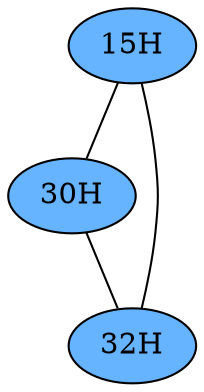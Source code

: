 // The Round Table
graph {
	"15H" [fillcolor="#66B3FF" style=radial]
	"30H" [fillcolor="#66B3FF" style=radial]
	"15H" -- "30H" [penwidth=1]
	"15H" [fillcolor="#66B3FF" style=radial]
	"32H" [fillcolor="#66B3FF" style=radial]
	"15H" -- "32H" [penwidth=1]
	"30H" [fillcolor="#66B3FF" style=radial]
	"32H" [fillcolor="#66B3FF" style=radial]
	"30H" -- "32H" [penwidth=1]
}
